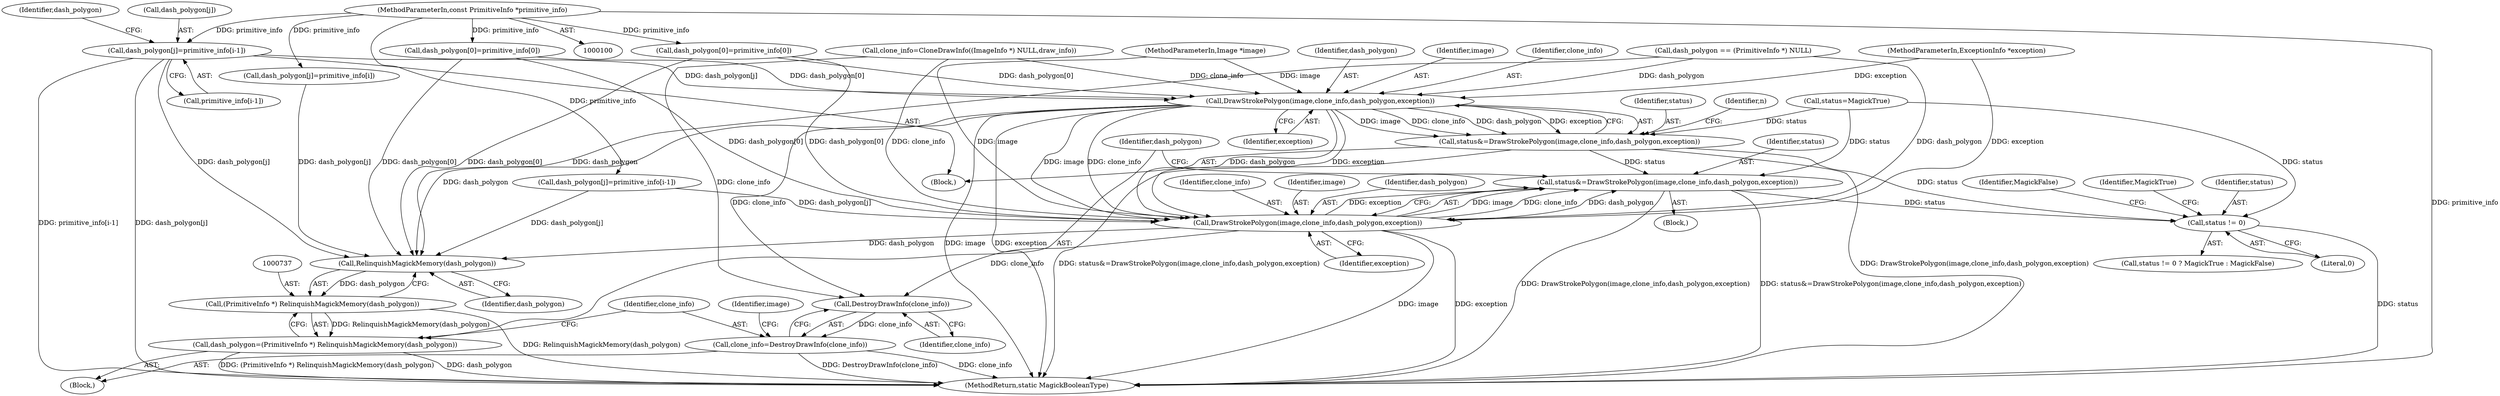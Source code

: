 digraph "0_ImageMagick_726812fa2fa7ce16bcf58f6e115f65427a1c0950_0@array" {
"1000511" [label="(Call,dash_polygon[j]=primitive_info[i-1])"];
"1000102" [label="(MethodParameterIn,const PrimitiveInfo *primitive_info)"];
"1000597" [label="(Call,DrawStrokePolygon(image,clone_info,dash_polygon,exception))"];
"1000595" [label="(Call,status&=DrawStrokePolygon(image,clone_info,dash_polygon,exception))"];
"1000727" [label="(Call,status&=DrawStrokePolygon(image,clone_info,dash_polygon,exception))"];
"1000758" [label="(Call,status != 0)"];
"1000729" [label="(Call,DrawStrokePolygon(image,clone_info,dash_polygon,exception))"];
"1000738" [label="(Call,RelinquishMagickMemory(dash_polygon))"];
"1000736" [label="(Call,(PrimitiveInfo *) RelinquishMagickMemory(dash_polygon))"];
"1000734" [label="(Call,dash_polygon=(PrimitiveInfo *) RelinquishMagickMemory(dash_polygon))"];
"1000742" [label="(Call,DestroyDrawInfo(clone_info))"];
"1000740" [label="(Call,clone_info=DestroyDrawInfo(clone_info))"];
"1000597" [label="(Call,DrawStrokePolygon(image,clone_info,dash_polygon,exception))"];
"1000600" [label="(Identifier,dash_polygon)"];
"1000511" [label="(Call,dash_polygon[j]=primitive_info[i-1])"];
"1000596" [label="(Identifier,status)"];
"1000738" [label="(Call,RelinquishMagickMemory(dash_polygon))"];
"1000760" [label="(Literal,0)"];
"1000728" [label="(Identifier,status)"];
"1000758" [label="(Call,status != 0)"];
"1000191" [label="(Call,dash_polygon[0]=primitive_info[0])"];
"1000740" [label="(Call,clone_info=DestroyDrawInfo(clone_info))"];
"1000512" [label="(Call,dash_polygon[j])"];
"1000729" [label="(Call,DrawStrokePolygon(image,clone_info,dash_polygon,exception))"];
"1000601" [label="(Identifier,exception)"];
"1000438" [label="(Call,dash_polygon[0]=primitive_info[0])"];
"1000103" [label="(MethodParameterIn,Image *image)"];
"1000172" [label="(Call,dash_polygon == (PrimitiveInfo *) NULL)"];
"1000743" [label="(Identifier,clone_info)"];
"1000102" [label="(MethodParameterIn,const PrimitiveInfo *primitive_info)"];
"1000179" [label="(Call,clone_info=CloneDrawInfo((ImageInfo *) NULL,draw_info))"];
"1000762" [label="(Identifier,MagickFalse)"];
"1000735" [label="(Identifier,dash_polygon)"];
"1000742" [label="(Call,DestroyDrawInfo(clone_info))"];
"1000739" [label="(Identifier,dash_polygon)"];
"1000741" [label="(Identifier,clone_info)"];
"1000731" [label="(Identifier,clone_info)"];
"1000674" [label="(Block,)"];
"1000309" [label="(Call,status=MagickTrue)"];
"1000761" [label="(Identifier,MagickTrue)"];
"1000757" [label="(Call,status != 0 ? MagickTrue : MagickFalse)"];
"1000759" [label="(Identifier,status)"];
"1000598" [label="(Identifier,image)"];
"1000733" [label="(Identifier,exception)"];
"1000603" [label="(Identifier,n)"];
"1000644" [label="(Call,dash_polygon[j]=primitive_info[i])"];
"1000727" [label="(Call,status&=DrawStrokePolygon(image,clone_info,dash_polygon,exception))"];
"1000599" [label="(Identifier,clone_info)"];
"1000105" [label="(Block,)"];
"1000730" [label="(Identifier,image)"];
"1000732" [label="(Identifier,dash_polygon)"];
"1000595" [label="(Call,status&=DrawStrokePolygon(image,clone_info,dash_polygon,exception))"];
"1000734" [label="(Call,dash_polygon=(PrimitiveInfo *) RelinquishMagickMemory(dash_polygon))"];
"1000104" [label="(MethodParameterIn,ExceptionInfo *exception)"];
"1000736" [label="(Call,(PrimitiveInfo *) RelinquishMagickMemory(dash_polygon))"];
"1000763" [label="(MethodReturn,static MagickBooleanType)"];
"1000515" [label="(Call,primitive_info[i-1])"];
"1000747" [label="(Identifier,image)"];
"1000675" [label="(Call,dash_polygon[j]=primitive_info[i-1])"];
"1000524" [label="(Identifier,dash_polygon)"];
"1000499" [label="(Block,)"];
"1000511" -> "1000499"  [label="AST: "];
"1000511" -> "1000515"  [label="CFG: "];
"1000512" -> "1000511"  [label="AST: "];
"1000515" -> "1000511"  [label="AST: "];
"1000524" -> "1000511"  [label="CFG: "];
"1000511" -> "1000763"  [label="DDG: primitive_info[i-1]"];
"1000511" -> "1000763"  [label="DDG: dash_polygon[j]"];
"1000102" -> "1000511"  [label="DDG: primitive_info"];
"1000511" -> "1000597"  [label="DDG: dash_polygon[j]"];
"1000511" -> "1000738"  [label="DDG: dash_polygon[j]"];
"1000102" -> "1000100"  [label="AST: "];
"1000102" -> "1000763"  [label="DDG: primitive_info"];
"1000102" -> "1000191"  [label="DDG: primitive_info"];
"1000102" -> "1000438"  [label="DDG: primitive_info"];
"1000102" -> "1000644"  [label="DDG: primitive_info"];
"1000102" -> "1000675"  [label="DDG: primitive_info"];
"1000597" -> "1000595"  [label="AST: "];
"1000597" -> "1000601"  [label="CFG: "];
"1000598" -> "1000597"  [label="AST: "];
"1000599" -> "1000597"  [label="AST: "];
"1000600" -> "1000597"  [label="AST: "];
"1000601" -> "1000597"  [label="AST: "];
"1000595" -> "1000597"  [label="CFG: "];
"1000597" -> "1000763"  [label="DDG: image"];
"1000597" -> "1000763"  [label="DDG: exception"];
"1000597" -> "1000595"  [label="DDG: image"];
"1000597" -> "1000595"  [label="DDG: clone_info"];
"1000597" -> "1000595"  [label="DDG: dash_polygon"];
"1000597" -> "1000595"  [label="DDG: exception"];
"1000103" -> "1000597"  [label="DDG: image"];
"1000179" -> "1000597"  [label="DDG: clone_info"];
"1000172" -> "1000597"  [label="DDG: dash_polygon"];
"1000438" -> "1000597"  [label="DDG: dash_polygon[0]"];
"1000191" -> "1000597"  [label="DDG: dash_polygon[0]"];
"1000104" -> "1000597"  [label="DDG: exception"];
"1000597" -> "1000729"  [label="DDG: image"];
"1000597" -> "1000729"  [label="DDG: clone_info"];
"1000597" -> "1000729"  [label="DDG: dash_polygon"];
"1000597" -> "1000729"  [label="DDG: exception"];
"1000597" -> "1000738"  [label="DDG: dash_polygon"];
"1000597" -> "1000742"  [label="DDG: clone_info"];
"1000595" -> "1000499"  [label="AST: "];
"1000596" -> "1000595"  [label="AST: "];
"1000603" -> "1000595"  [label="CFG: "];
"1000595" -> "1000763"  [label="DDG: status&=DrawStrokePolygon(image,clone_info,dash_polygon,exception)"];
"1000595" -> "1000763"  [label="DDG: DrawStrokePolygon(image,clone_info,dash_polygon,exception)"];
"1000309" -> "1000595"  [label="DDG: status"];
"1000595" -> "1000727"  [label="DDG: status"];
"1000595" -> "1000758"  [label="DDG: status"];
"1000727" -> "1000674"  [label="AST: "];
"1000727" -> "1000729"  [label="CFG: "];
"1000728" -> "1000727"  [label="AST: "];
"1000729" -> "1000727"  [label="AST: "];
"1000735" -> "1000727"  [label="CFG: "];
"1000727" -> "1000763"  [label="DDG: DrawStrokePolygon(image,clone_info,dash_polygon,exception)"];
"1000727" -> "1000763"  [label="DDG: status&=DrawStrokePolygon(image,clone_info,dash_polygon,exception)"];
"1000309" -> "1000727"  [label="DDG: status"];
"1000729" -> "1000727"  [label="DDG: image"];
"1000729" -> "1000727"  [label="DDG: clone_info"];
"1000729" -> "1000727"  [label="DDG: dash_polygon"];
"1000729" -> "1000727"  [label="DDG: exception"];
"1000727" -> "1000758"  [label="DDG: status"];
"1000758" -> "1000757"  [label="AST: "];
"1000758" -> "1000760"  [label="CFG: "];
"1000759" -> "1000758"  [label="AST: "];
"1000760" -> "1000758"  [label="AST: "];
"1000761" -> "1000758"  [label="CFG: "];
"1000762" -> "1000758"  [label="CFG: "];
"1000758" -> "1000763"  [label="DDG: status"];
"1000309" -> "1000758"  [label="DDG: status"];
"1000729" -> "1000733"  [label="CFG: "];
"1000730" -> "1000729"  [label="AST: "];
"1000731" -> "1000729"  [label="AST: "];
"1000732" -> "1000729"  [label="AST: "];
"1000733" -> "1000729"  [label="AST: "];
"1000729" -> "1000763"  [label="DDG: image"];
"1000729" -> "1000763"  [label="DDG: exception"];
"1000103" -> "1000729"  [label="DDG: image"];
"1000179" -> "1000729"  [label="DDG: clone_info"];
"1000675" -> "1000729"  [label="DDG: dash_polygon[j]"];
"1000172" -> "1000729"  [label="DDG: dash_polygon"];
"1000438" -> "1000729"  [label="DDG: dash_polygon[0]"];
"1000191" -> "1000729"  [label="DDG: dash_polygon[0]"];
"1000104" -> "1000729"  [label="DDG: exception"];
"1000729" -> "1000738"  [label="DDG: dash_polygon"];
"1000729" -> "1000742"  [label="DDG: clone_info"];
"1000738" -> "1000736"  [label="AST: "];
"1000738" -> "1000739"  [label="CFG: "];
"1000739" -> "1000738"  [label="AST: "];
"1000736" -> "1000738"  [label="CFG: "];
"1000738" -> "1000736"  [label="DDG: dash_polygon"];
"1000675" -> "1000738"  [label="DDG: dash_polygon[j]"];
"1000172" -> "1000738"  [label="DDG: dash_polygon"];
"1000644" -> "1000738"  [label="DDG: dash_polygon[j]"];
"1000191" -> "1000738"  [label="DDG: dash_polygon[0]"];
"1000438" -> "1000738"  [label="DDG: dash_polygon[0]"];
"1000736" -> "1000734"  [label="AST: "];
"1000737" -> "1000736"  [label="AST: "];
"1000734" -> "1000736"  [label="CFG: "];
"1000736" -> "1000763"  [label="DDG: RelinquishMagickMemory(dash_polygon)"];
"1000736" -> "1000734"  [label="DDG: RelinquishMagickMemory(dash_polygon)"];
"1000734" -> "1000105"  [label="AST: "];
"1000735" -> "1000734"  [label="AST: "];
"1000741" -> "1000734"  [label="CFG: "];
"1000734" -> "1000763"  [label="DDG: dash_polygon"];
"1000734" -> "1000763"  [label="DDG: (PrimitiveInfo *) RelinquishMagickMemory(dash_polygon)"];
"1000742" -> "1000740"  [label="AST: "];
"1000742" -> "1000743"  [label="CFG: "];
"1000743" -> "1000742"  [label="AST: "];
"1000740" -> "1000742"  [label="CFG: "];
"1000742" -> "1000740"  [label="DDG: clone_info"];
"1000179" -> "1000742"  [label="DDG: clone_info"];
"1000740" -> "1000105"  [label="AST: "];
"1000741" -> "1000740"  [label="AST: "];
"1000747" -> "1000740"  [label="CFG: "];
"1000740" -> "1000763"  [label="DDG: DestroyDrawInfo(clone_info)"];
"1000740" -> "1000763"  [label="DDG: clone_info"];
}
